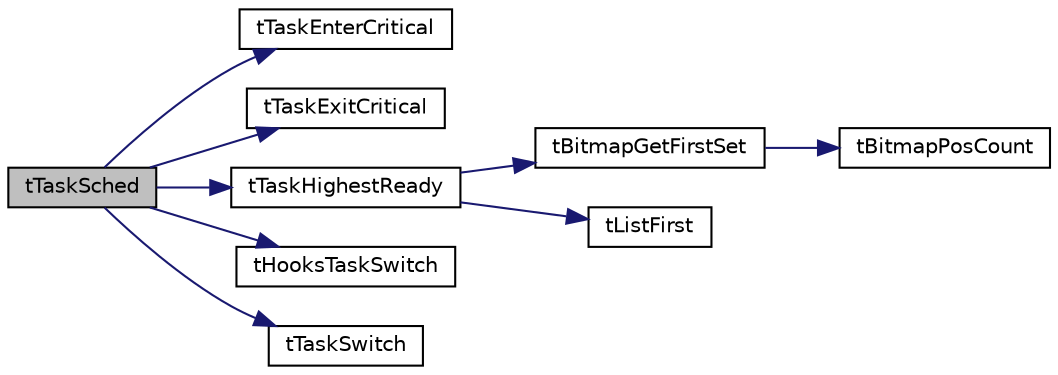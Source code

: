 digraph "tTaskSched"
{
  edge [fontname="Helvetica",fontsize="10",labelfontname="Helvetica",labelfontsize="10"];
  node [fontname="Helvetica",fontsize="10",shape=record];
  rankdir="LR";
  Node90 [label="tTaskSched",height=0.2,width=0.4,color="black", fillcolor="grey75", style="filled", fontcolor="black"];
  Node90 -> Node91 [color="midnightblue",fontsize="10",style="solid",fontname="Helvetica"];
  Node91 [label="tTaskEnterCritical",height=0.2,width=0.4,color="black", fillcolor="white", style="filled",URL="$tiny_o_s_8h.html#a16e475be7fbd0f261644dcfd819329aa"];
  Node90 -> Node92 [color="midnightblue",fontsize="10",style="solid",fontname="Helvetica"];
  Node92 [label="tTaskExitCritical",height=0.2,width=0.4,color="black", fillcolor="white", style="filled",URL="$tiny_o_s_8h.html#a21b4efbc4cb710d7d0e71678d2b13e53"];
  Node90 -> Node93 [color="midnightblue",fontsize="10",style="solid",fontname="Helvetica"];
  Node93 [label="tTaskHighestReady",height=0.2,width=0.4,color="black", fillcolor="white", style="filled",URL="$t_core_8c.html#ada227be7ca5dcd9fb8cd9f2f496d5c1c",tooltip="获取当前最高优先级且可运行的任务 "];
  Node93 -> Node94 [color="midnightblue",fontsize="10",style="solid",fontname="Helvetica"];
  Node94 [label="tBitmapGetFirstSet",height=0.2,width=0.4,color="black", fillcolor="white", style="filled",URL="$group___xE4_xBD_x8D_xE5_x9B_xBE_xE7_xBB_x93_xE6_x9E_x84.html#gae86fbb239ac4694acf71b11c7cc6b479"];
  Node94 -> Node95 [color="midnightblue",fontsize="10",style="solid",fontname="Helvetica"];
  Node95 [label="tBitmapPosCount",height=0.2,width=0.4,color="black", fillcolor="white", style="filled",URL="$group___xE4_xBD_x8D_xE5_x9B_xBE_xE7_xBB_x93_xE6_x9E_x84.html#ga24bbbd4e9273fa00e125cbf600c851c1"];
  Node93 -> Node96 [color="midnightblue",fontsize="10",style="solid",fontname="Helvetica"];
  Node96 [label="tListFirst",height=0.2,width=0.4,color="black", fillcolor="white", style="filled",URL="$group___xE5_x8F_x8C_xE5_x90_x91_xE9_x93_xBE_xE8_xA1_xA8.html#ga9203dd58a7f2dafed784c397861dd203"];
  Node90 -> Node97 [color="midnightblue",fontsize="10",style="solid",fontname="Helvetica"];
  Node97 [label="tHooksTaskSwitch",height=0.2,width=0.4,color="black", fillcolor="white", style="filled",URL="$t_hooks_8h.html#af5f3298fd391c362d819f3a765834091"];
  Node90 -> Node98 [color="midnightblue",fontsize="10",style="solid",fontname="Helvetica"];
  Node98 [label="tTaskSwitch",height=0.2,width=0.4,color="black", fillcolor="white", style="filled",URL="$tiny_o_s_8h.html#a0cd2c487eac7429325389fa3ee59867d"];
}
